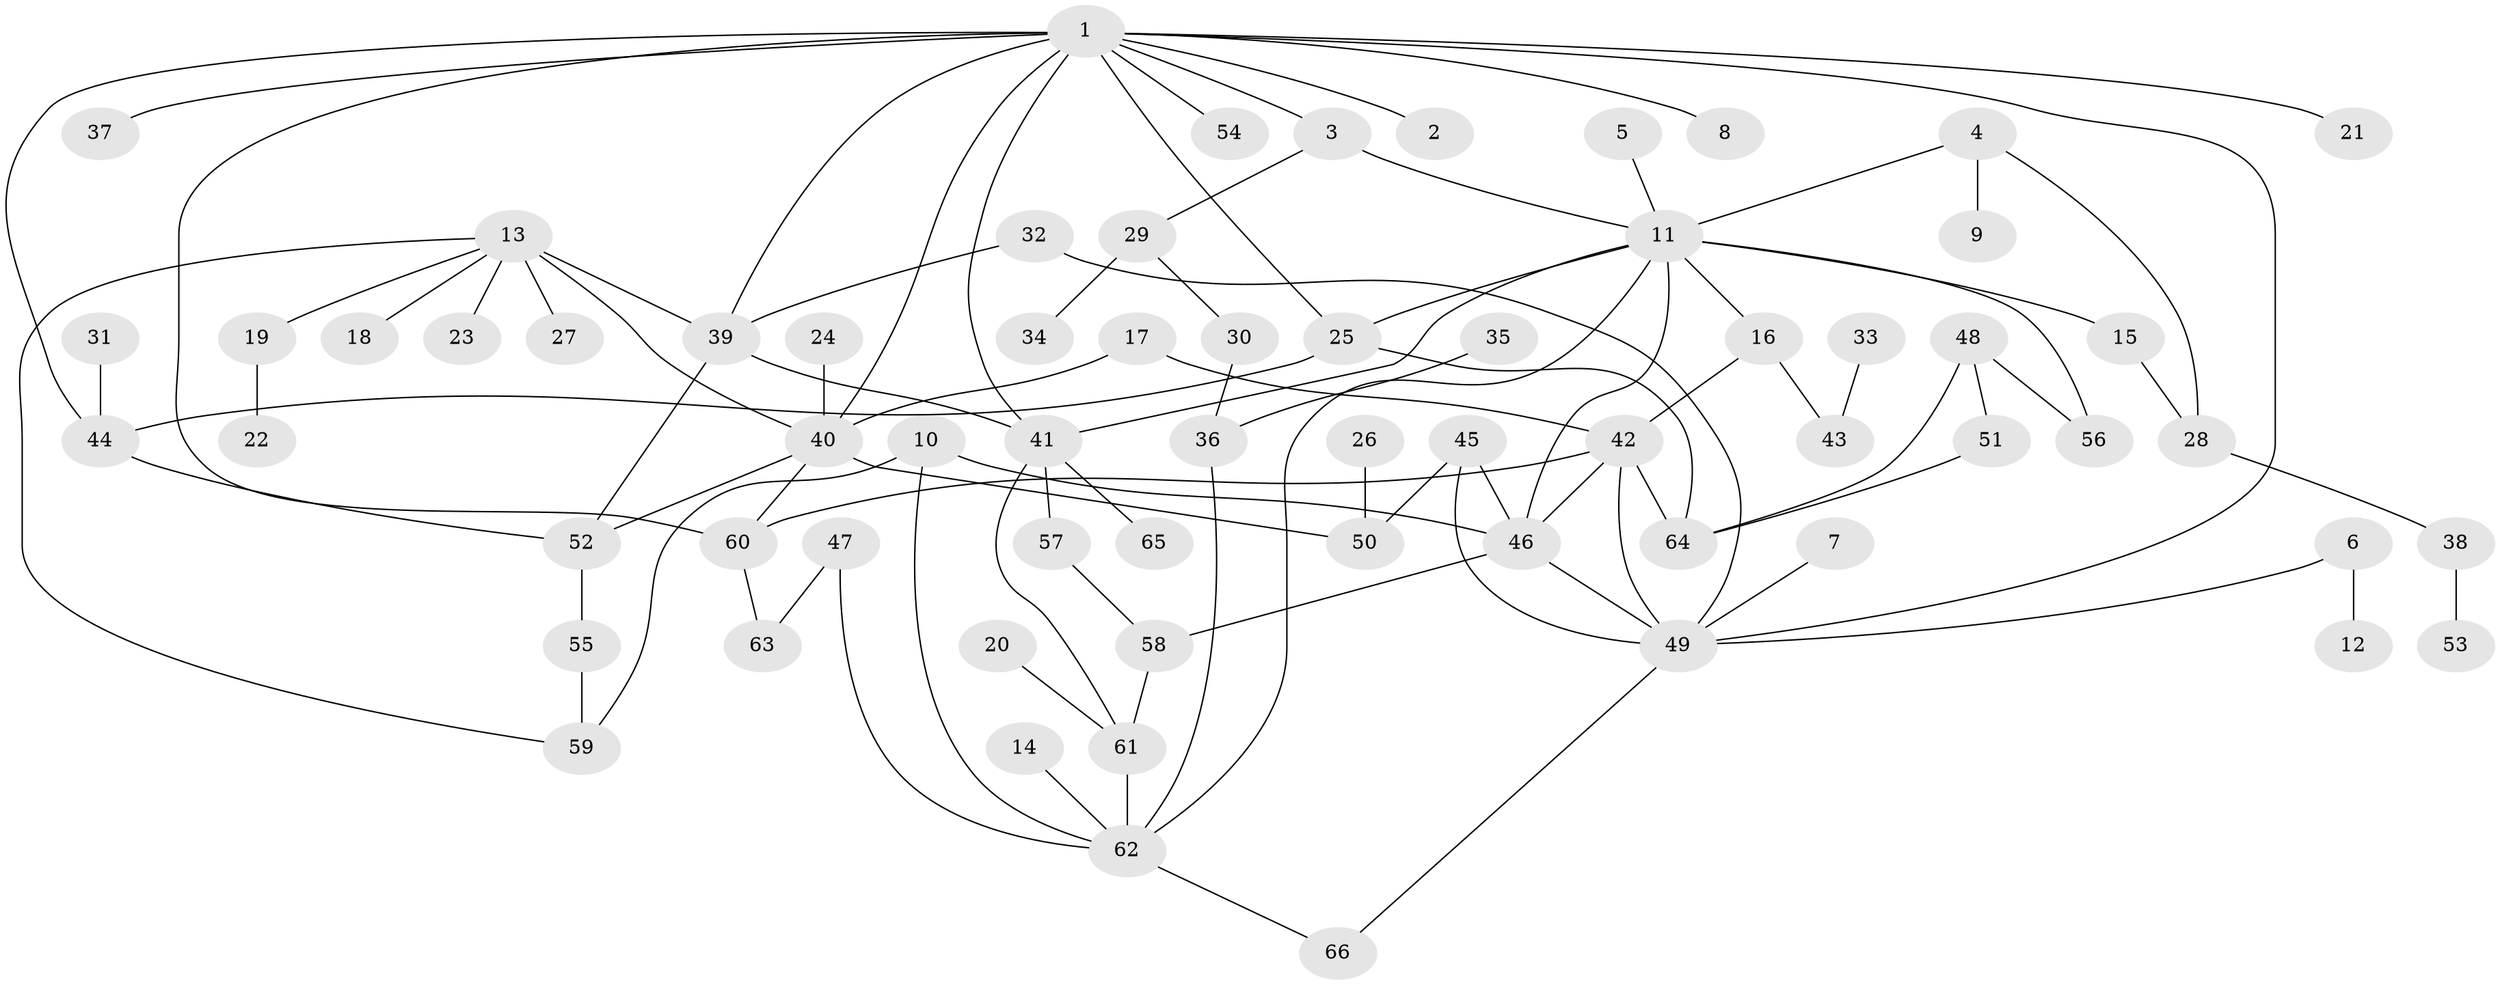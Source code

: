 // original degree distribution, {5: 0.022727272727272728, 6: 0.05303030303030303, 9: 0.015151515151515152, 3: 0.2196969696969697, 1: 0.3484848484848485, 2: 0.24242424242424243, 4: 0.09090909090909091, 8: 0.007575757575757576}
// Generated by graph-tools (version 1.1) at 2025/25/03/09/25 03:25:29]
// undirected, 66 vertices, 94 edges
graph export_dot {
graph [start="1"]
  node [color=gray90,style=filled];
  1;
  2;
  3;
  4;
  5;
  6;
  7;
  8;
  9;
  10;
  11;
  12;
  13;
  14;
  15;
  16;
  17;
  18;
  19;
  20;
  21;
  22;
  23;
  24;
  25;
  26;
  27;
  28;
  29;
  30;
  31;
  32;
  33;
  34;
  35;
  36;
  37;
  38;
  39;
  40;
  41;
  42;
  43;
  44;
  45;
  46;
  47;
  48;
  49;
  50;
  51;
  52;
  53;
  54;
  55;
  56;
  57;
  58;
  59;
  60;
  61;
  62;
  63;
  64;
  65;
  66;
  1 -- 2 [weight=1.0];
  1 -- 3 [weight=1.0];
  1 -- 8 [weight=1.0];
  1 -- 21 [weight=1.0];
  1 -- 25 [weight=1.0];
  1 -- 37 [weight=2.0];
  1 -- 39 [weight=1.0];
  1 -- 40 [weight=1.0];
  1 -- 41 [weight=1.0];
  1 -- 44 [weight=1.0];
  1 -- 49 [weight=1.0];
  1 -- 54 [weight=1.0];
  1 -- 60 [weight=1.0];
  3 -- 11 [weight=1.0];
  3 -- 29 [weight=1.0];
  4 -- 9 [weight=1.0];
  4 -- 11 [weight=1.0];
  4 -- 28 [weight=1.0];
  5 -- 11 [weight=1.0];
  6 -- 12 [weight=1.0];
  6 -- 49 [weight=1.0];
  7 -- 49 [weight=1.0];
  10 -- 46 [weight=1.0];
  10 -- 59 [weight=1.0];
  10 -- 62 [weight=1.0];
  11 -- 15 [weight=1.0];
  11 -- 16 [weight=1.0];
  11 -- 25 [weight=1.0];
  11 -- 41 [weight=1.0];
  11 -- 46 [weight=1.0];
  11 -- 56 [weight=1.0];
  11 -- 62 [weight=1.0];
  13 -- 18 [weight=1.0];
  13 -- 19 [weight=1.0];
  13 -- 23 [weight=1.0];
  13 -- 27 [weight=1.0];
  13 -- 39 [weight=2.0];
  13 -- 40 [weight=1.0];
  13 -- 59 [weight=1.0];
  14 -- 62 [weight=1.0];
  15 -- 28 [weight=1.0];
  16 -- 42 [weight=1.0];
  16 -- 43 [weight=1.0];
  17 -- 40 [weight=2.0];
  17 -- 42 [weight=1.0];
  19 -- 22 [weight=1.0];
  20 -- 61 [weight=1.0];
  24 -- 40 [weight=1.0];
  25 -- 44 [weight=1.0];
  25 -- 64 [weight=1.0];
  26 -- 50 [weight=1.0];
  28 -- 38 [weight=1.0];
  29 -- 30 [weight=1.0];
  29 -- 34 [weight=1.0];
  30 -- 36 [weight=1.0];
  31 -- 44 [weight=1.0];
  32 -- 39 [weight=1.0];
  32 -- 49 [weight=1.0];
  33 -- 43 [weight=1.0];
  35 -- 36 [weight=1.0];
  36 -- 62 [weight=1.0];
  38 -- 53 [weight=1.0];
  39 -- 41 [weight=1.0];
  39 -- 52 [weight=1.0];
  40 -- 50 [weight=1.0];
  40 -- 52 [weight=1.0];
  40 -- 60 [weight=1.0];
  41 -- 57 [weight=1.0];
  41 -- 61 [weight=1.0];
  41 -- 65 [weight=1.0];
  42 -- 46 [weight=1.0];
  42 -- 49 [weight=1.0];
  42 -- 60 [weight=1.0];
  42 -- 64 [weight=2.0];
  44 -- 52 [weight=1.0];
  45 -- 46 [weight=1.0];
  45 -- 49 [weight=1.0];
  45 -- 50 [weight=1.0];
  46 -- 49 [weight=1.0];
  46 -- 58 [weight=1.0];
  47 -- 62 [weight=1.0];
  47 -- 63 [weight=1.0];
  48 -- 51 [weight=1.0];
  48 -- 56 [weight=1.0];
  48 -- 64 [weight=1.0];
  49 -- 66 [weight=1.0];
  51 -- 64 [weight=1.0];
  52 -- 55 [weight=1.0];
  55 -- 59 [weight=1.0];
  57 -- 58 [weight=1.0];
  58 -- 61 [weight=1.0];
  60 -- 63 [weight=1.0];
  61 -- 62 [weight=1.0];
  62 -- 66 [weight=1.0];
}
